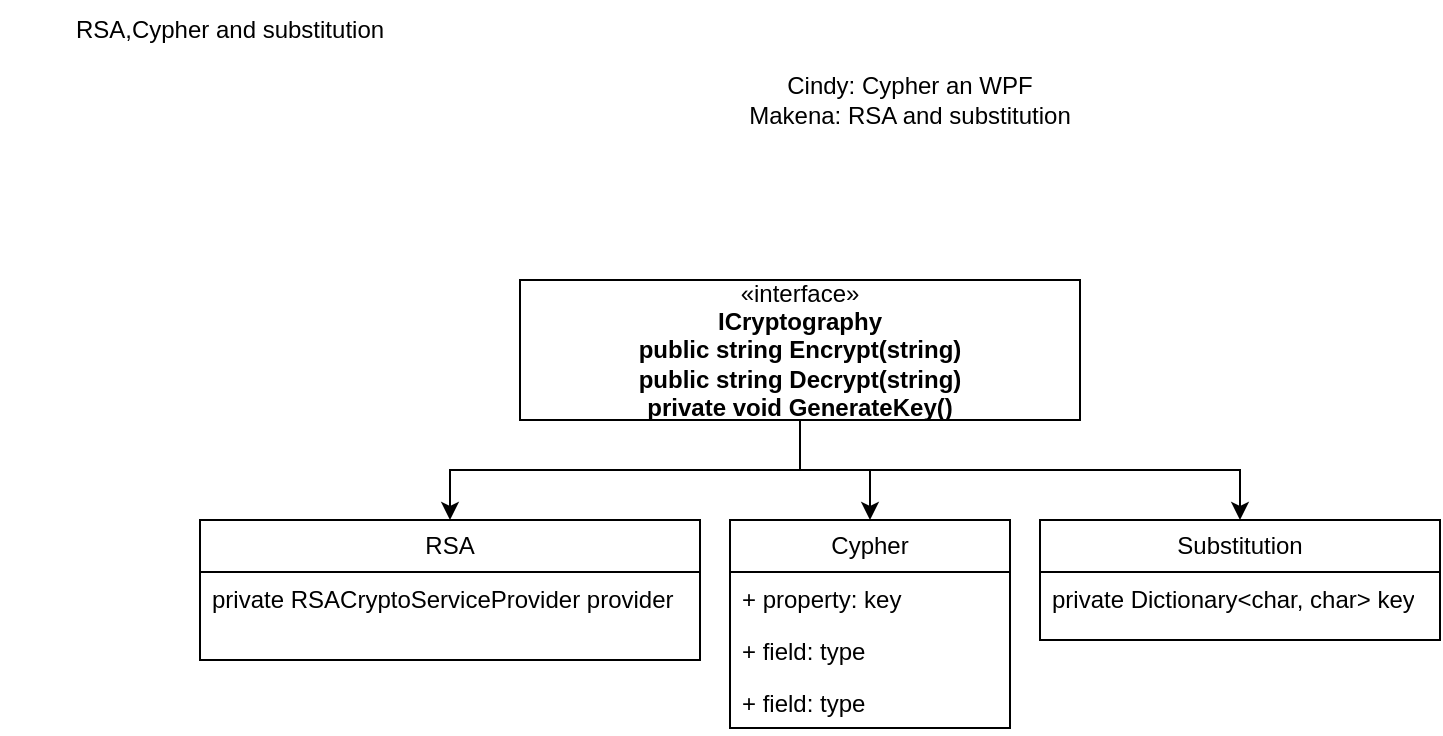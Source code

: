 <mxfile version="22.1.8" type="github">
  <diagram name="Page-1" id="pfJI5Zej25W6J6jr7NSG">
    <mxGraphModel dx="2140" dy="530" grid="1" gridSize="10" guides="1" tooltips="1" connect="1" arrows="1" fold="1" page="1" pageScale="1" pageWidth="850" pageHeight="1100" math="0" shadow="0">
      <root>
        <mxCell id="0" />
        <mxCell id="1" parent="0" />
        <mxCell id="ZpjDFNaloPq9piWnJpvQ-4" value="RSA,Cypher and substitution" style="text;html=1;strokeColor=none;fillColor=none;align=center;verticalAlign=middle;whiteSpace=wrap;rounded=0;" parent="1" vertex="1">
          <mxGeometry x="-80" y="20" width="230" height="30" as="geometry" />
        </mxCell>
        <mxCell id="ZpjDFNaloPq9piWnJpvQ-5" value="Cindy: Cypher an WPF&lt;br&gt;Makena: RSA and substitution" style="text;html=1;strokeColor=none;fillColor=none;align=center;verticalAlign=middle;whiteSpace=wrap;rounded=0;" parent="1" vertex="1">
          <mxGeometry x="240" y="20" width="270" height="100" as="geometry" />
        </mxCell>
        <mxCell id="ZpjDFNaloPq9piWnJpvQ-24" style="edgeStyle=orthogonalEdgeStyle;rounded=0;orthogonalLoop=1;jettySize=auto;html=1;exitX=0.5;exitY=1;exitDx=0;exitDy=0;entryX=0.5;entryY=0;entryDx=0;entryDy=0;" parent="1" source="ZpjDFNaloPq9piWnJpvQ-10" target="ZpjDFNaloPq9piWnJpvQ-12" edge="1">
          <mxGeometry relative="1" as="geometry" />
        </mxCell>
        <mxCell id="ZpjDFNaloPq9piWnJpvQ-25" style="edgeStyle=orthogonalEdgeStyle;rounded=0;orthogonalLoop=1;jettySize=auto;html=1;exitX=0.5;exitY=1;exitDx=0;exitDy=0;entryX=0.5;entryY=0;entryDx=0;entryDy=0;" parent="1" source="ZpjDFNaloPq9piWnJpvQ-10" target="ZpjDFNaloPq9piWnJpvQ-16" edge="1">
          <mxGeometry relative="1" as="geometry" />
        </mxCell>
        <mxCell id="ZpjDFNaloPq9piWnJpvQ-26" style="edgeStyle=orthogonalEdgeStyle;rounded=0;orthogonalLoop=1;jettySize=auto;html=1;exitX=0.5;exitY=1;exitDx=0;exitDy=0;entryX=0.5;entryY=0;entryDx=0;entryDy=0;" parent="1" source="ZpjDFNaloPq9piWnJpvQ-10" target="ZpjDFNaloPq9piWnJpvQ-20" edge="1">
          <mxGeometry relative="1" as="geometry" />
        </mxCell>
        <mxCell id="ZpjDFNaloPq9piWnJpvQ-10" value="«interface»&lt;br&gt;&lt;b&gt;ICryptography&lt;br&gt;public string Encrypt(string)&lt;br&gt;public string Decrypt(string)&lt;br&gt;private void GenerateKey()&lt;br&gt;&lt;/b&gt;" style="html=1;whiteSpace=wrap;" parent="1" vertex="1">
          <mxGeometry x="180" y="160" width="280" height="70" as="geometry" />
        </mxCell>
        <mxCell id="ZpjDFNaloPq9piWnJpvQ-12" value="RSA" style="swimlane;fontStyle=0;childLayout=stackLayout;horizontal=1;startSize=26;fillColor=none;horizontalStack=0;resizeParent=1;resizeParentMax=0;resizeLast=0;collapsible=1;marginBottom=0;whiteSpace=wrap;html=1;" parent="1" vertex="1">
          <mxGeometry x="20" y="280" width="250" height="70" as="geometry" />
        </mxCell>
        <mxCell id="ZpjDFNaloPq9piWnJpvQ-13" value="private RSACryptoServiceProvider provider" style="text;strokeColor=none;fillColor=none;align=left;verticalAlign=top;spacingLeft=4;spacingRight=4;overflow=hidden;rotatable=0;points=[[0,0.5],[1,0.5]];portConstraint=eastwest;whiteSpace=wrap;html=1;" parent="ZpjDFNaloPq9piWnJpvQ-12" vertex="1">
          <mxGeometry y="26" width="250" height="44" as="geometry" />
        </mxCell>
        <mxCell id="ZpjDFNaloPq9piWnJpvQ-16" value="Cypher" style="swimlane;fontStyle=0;childLayout=stackLayout;horizontal=1;startSize=26;fillColor=none;horizontalStack=0;resizeParent=1;resizeParentMax=0;resizeLast=0;collapsible=1;marginBottom=0;whiteSpace=wrap;html=1;" parent="1" vertex="1">
          <mxGeometry x="285" y="280" width="140" height="104" as="geometry" />
        </mxCell>
        <mxCell id="ZpjDFNaloPq9piWnJpvQ-17" value="+ property: key" style="text;strokeColor=none;fillColor=none;align=left;verticalAlign=top;spacingLeft=4;spacingRight=4;overflow=hidden;rotatable=0;points=[[0,0.5],[1,0.5]];portConstraint=eastwest;whiteSpace=wrap;html=1;" parent="ZpjDFNaloPq9piWnJpvQ-16" vertex="1">
          <mxGeometry y="26" width="140" height="26" as="geometry" />
        </mxCell>
        <mxCell id="ZpjDFNaloPq9piWnJpvQ-18" value="+ field: type" style="text;strokeColor=none;fillColor=none;align=left;verticalAlign=top;spacingLeft=4;spacingRight=4;overflow=hidden;rotatable=0;points=[[0,0.5],[1,0.5]];portConstraint=eastwest;whiteSpace=wrap;html=1;" parent="ZpjDFNaloPq9piWnJpvQ-16" vertex="1">
          <mxGeometry y="52" width="140" height="26" as="geometry" />
        </mxCell>
        <mxCell id="ZpjDFNaloPq9piWnJpvQ-19" value="+ field: type" style="text;strokeColor=none;fillColor=none;align=left;verticalAlign=top;spacingLeft=4;spacingRight=4;overflow=hidden;rotatable=0;points=[[0,0.5],[1,0.5]];portConstraint=eastwest;whiteSpace=wrap;html=1;" parent="ZpjDFNaloPq9piWnJpvQ-16" vertex="1">
          <mxGeometry y="78" width="140" height="26" as="geometry" />
        </mxCell>
        <mxCell id="ZpjDFNaloPq9piWnJpvQ-20" value="Substitution" style="swimlane;fontStyle=0;childLayout=stackLayout;horizontal=1;startSize=26;fillColor=none;horizontalStack=0;resizeParent=1;resizeParentMax=0;resizeLast=0;collapsible=1;marginBottom=0;whiteSpace=wrap;html=1;" parent="1" vertex="1">
          <mxGeometry x="440" y="280" width="200" height="60" as="geometry" />
        </mxCell>
        <mxCell id="ZpjDFNaloPq9piWnJpvQ-21" value="private Dictionary&amp;lt;char, char&amp;gt; key" style="text;strokeColor=none;fillColor=none;align=left;verticalAlign=top;spacingLeft=4;spacingRight=4;overflow=hidden;rotatable=0;points=[[0,0.5],[1,0.5]];portConstraint=eastwest;whiteSpace=wrap;html=1;" parent="ZpjDFNaloPq9piWnJpvQ-20" vertex="1">
          <mxGeometry y="26" width="200" height="34" as="geometry" />
        </mxCell>
      </root>
    </mxGraphModel>
  </diagram>
</mxfile>
